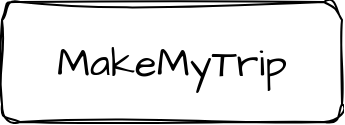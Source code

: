 <mxfile>
    <diagram id="zR3aj-JaFdTZyddvh7e1" name="Page-1">
        <mxGraphModel dx="1138" dy="473" grid="1" gridSize="10" guides="1" tooltips="1" connect="1" arrows="1" fold="1" page="1" pageScale="1" pageWidth="850" pageHeight="1100" background="none" math="0" shadow="0">
            <root>
                <mxCell id="0"/>
                <mxCell id="1" parent="0"/>
                <mxCell id="3" value="" style="rounded=1;whiteSpace=wrap;html=1;sketch=1;curveFitting=1;jiggle=2;" vertex="1" parent="1">
                    <mxGeometry x="350" y="30" width="170" height="60" as="geometry"/>
                </mxCell>
                <mxCell id="4" value="MakeMyTrip" style="text;strokeColor=none;align=center;fillColor=none;html=1;verticalAlign=middle;whiteSpace=wrap;rounded=0;sketch=1;hachureGap=4;jiggle=2;curveFitting=1;fontFamily=Architects Daughter;fontSource=https%3A%2F%2Ffonts.googleapis.com%2Fcss%3Ffamily%3DArchitects%2BDaughter;fontSize=20;" vertex="1" parent="1">
                    <mxGeometry x="405" y="45" width="60" height="30" as="geometry"/>
                </mxCell>
            </root>
        </mxGraphModel>
    </diagram>
</mxfile>